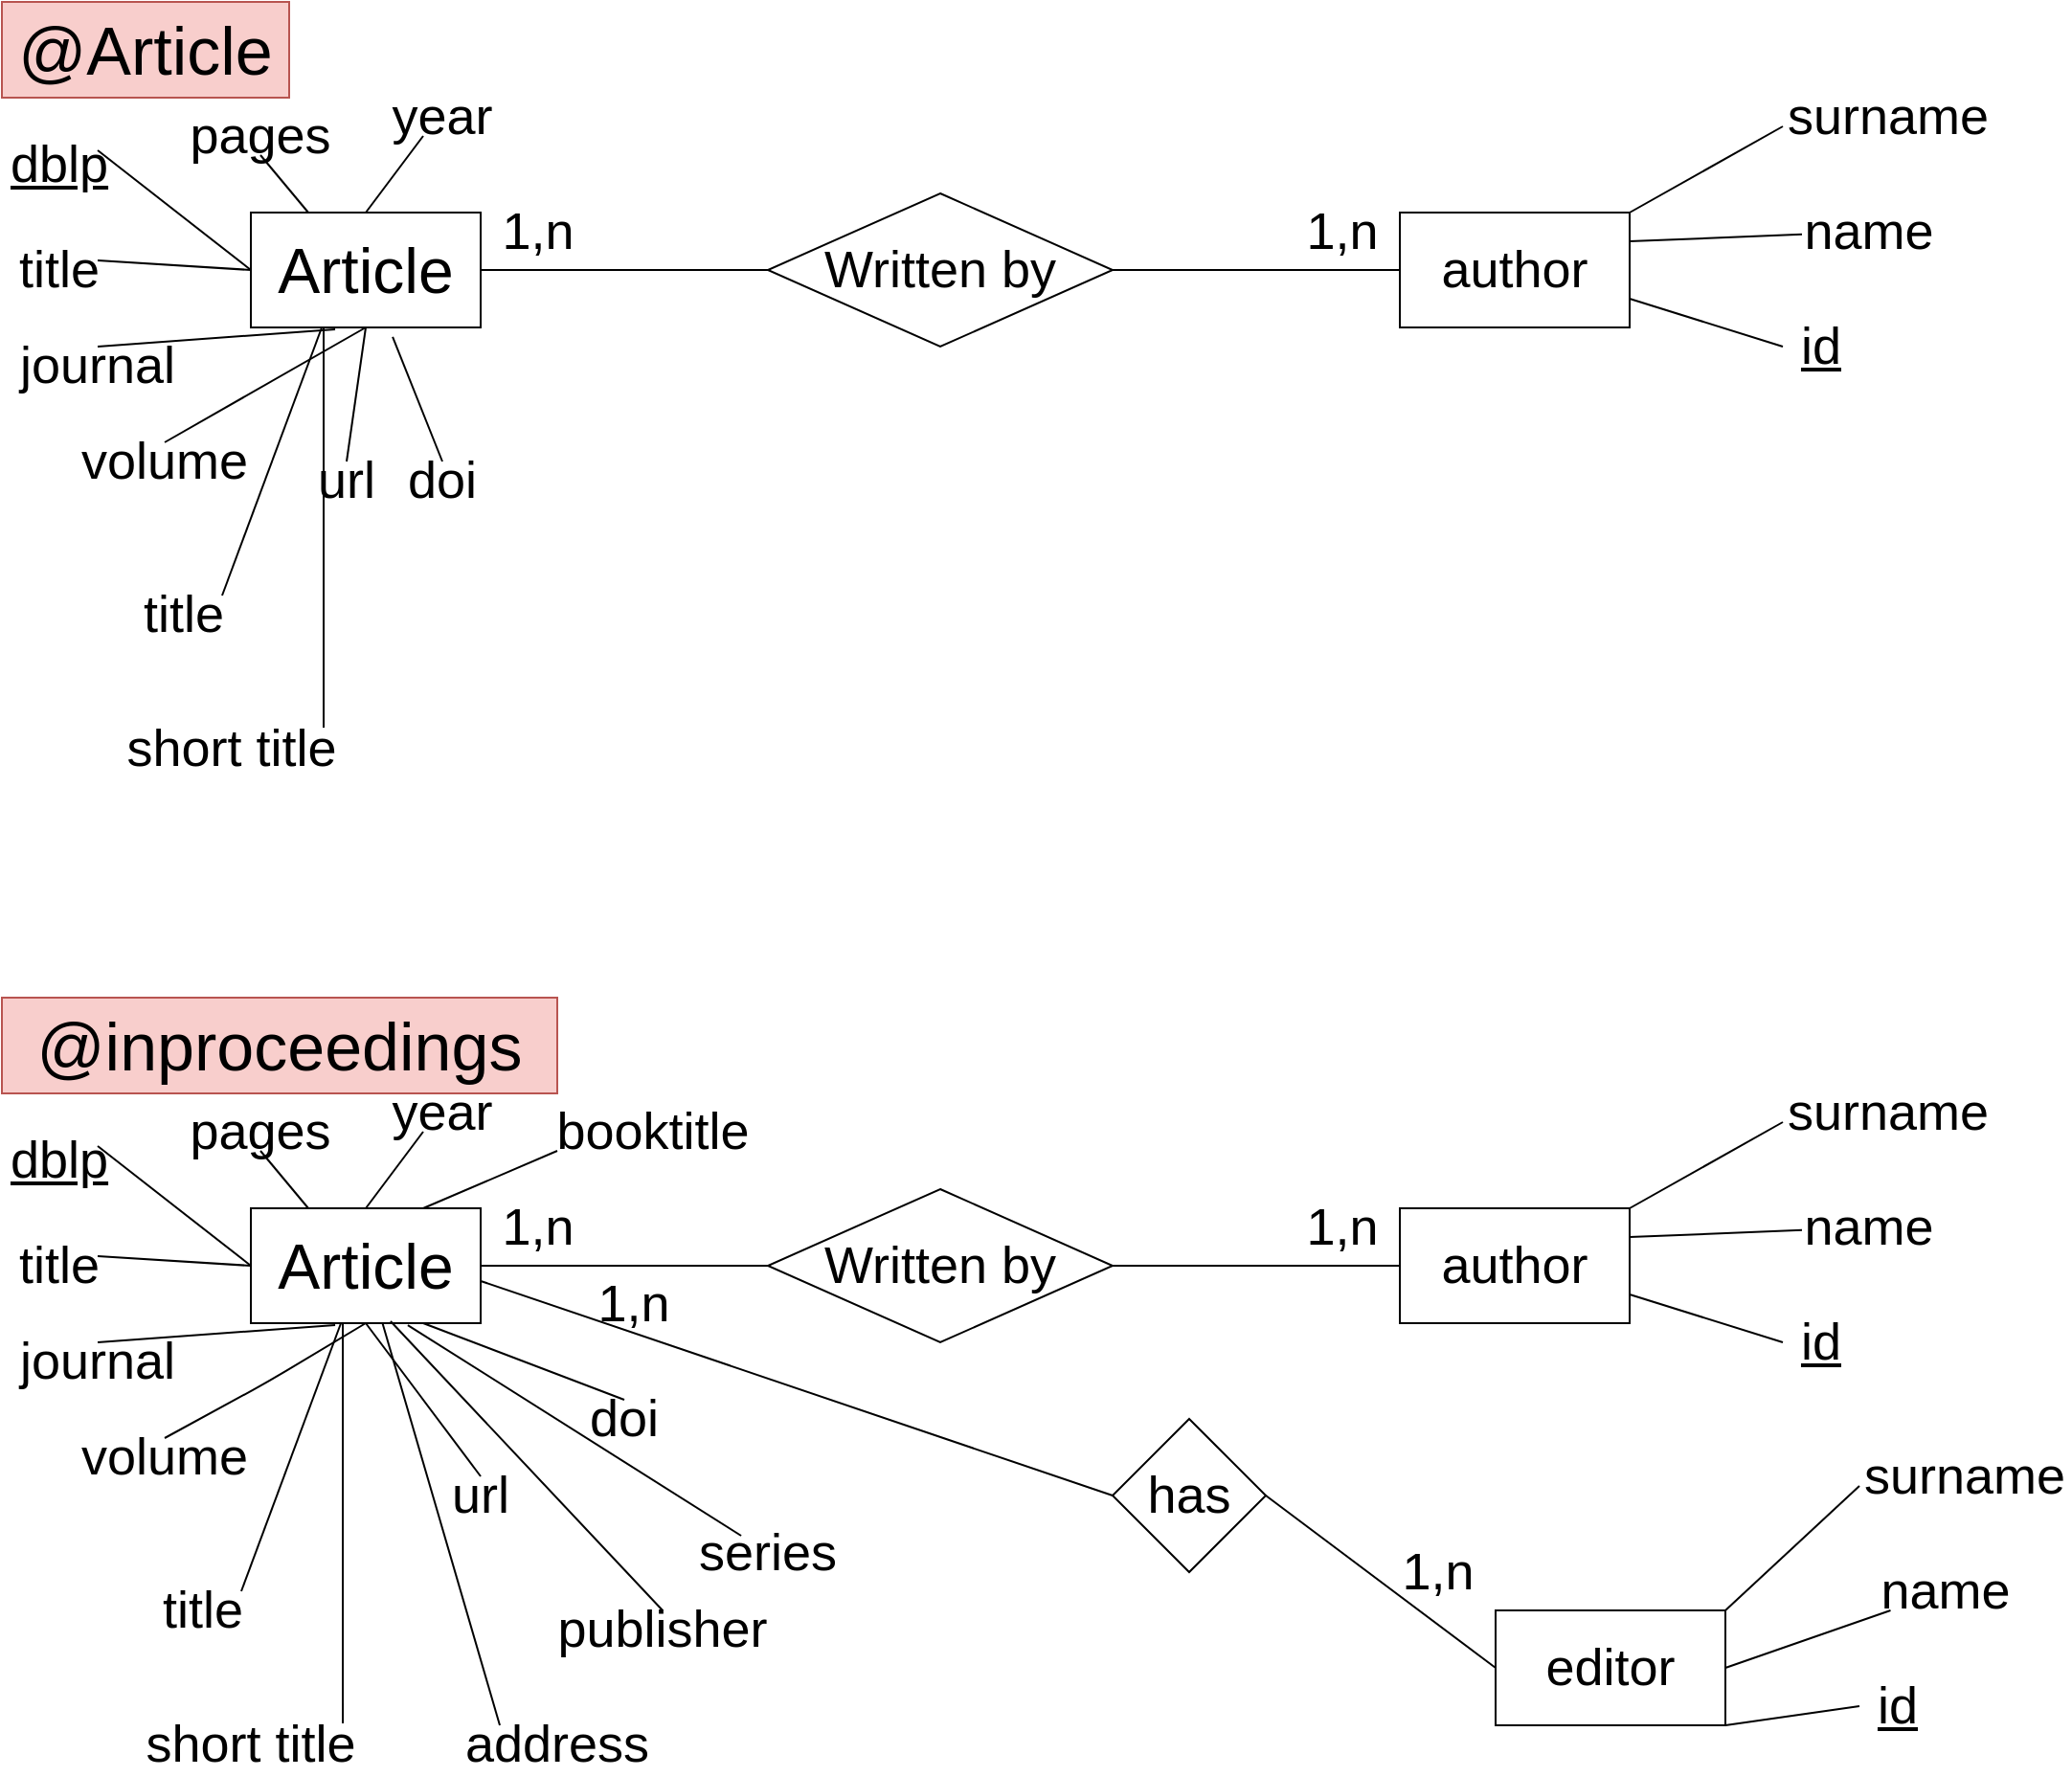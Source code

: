 <mxfile version="14.9.3" type="google"><diagram id="OLTkzkxOoSxHuGjKsTvG" name="Page-1"><mxGraphModel dx="1902" dy="997" grid="1" gridSize="10" guides="1" tooltips="1" connect="1" arrows="1" fold="1" page="1" pageScale="1" pageWidth="827" pageHeight="1169" math="0" shadow="0"><root><mxCell id="0"/><mxCell id="1" parent="0"/><mxCell id="qO_KSTOvsb8tjvpfXo2X-1" value="&lt;font style=&quot;font-size: 35px&quot;&gt;@Article&lt;/font&gt;" style="text;html=1;strokeColor=#b85450;fillColor=#f8cecc;align=center;verticalAlign=middle;whiteSpace=wrap;rounded=0;" parent="1" vertex="1"><mxGeometry y="20" width="150" height="50" as="geometry"/></mxCell><mxCell id="qO_KSTOvsb8tjvpfXo2X-2" value="Article" style="rounded=0;whiteSpace=wrap;html=1;fontSize=33;" parent="1" vertex="1"><mxGeometry x="130" y="130" width="120" height="60" as="geometry"/></mxCell><mxCell id="qO_KSTOvsb8tjvpfXo2X-3" value="&lt;u&gt;dblp&lt;/u&gt;" style="text;html=1;strokeColor=none;fillColor=none;align=center;verticalAlign=middle;whiteSpace=wrap;rounded=0;fontSize=27;" parent="1" vertex="1"><mxGeometry x="10" y="90" width="40" height="30" as="geometry"/></mxCell><mxCell id="qO_KSTOvsb8tjvpfXo2X-4" value="title" style="text;html=1;strokeColor=none;fillColor=none;align=center;verticalAlign=middle;whiteSpace=wrap;rounded=0;fontSize=27;" parent="1" vertex="1"><mxGeometry x="10" y="150" width="40" height="20" as="geometry"/></mxCell><mxCell id="qO_KSTOvsb8tjvpfXo2X-5" value="&lt;font&gt;journal&lt;/font&gt;" style="text;html=1;strokeColor=none;fillColor=none;align=center;verticalAlign=middle;whiteSpace=wrap;rounded=0;fontSize=27;" parent="1" vertex="1"><mxGeometry x="10" y="200" width="80" height="20" as="geometry"/></mxCell><mxCell id="qO_KSTOvsb8tjvpfXo2X-6" value="volume" style="text;html=1;strokeColor=none;fillColor=none;align=center;verticalAlign=middle;whiteSpace=wrap;rounded=0;fontSize=27;" parent="1" vertex="1"><mxGeometry x="30" y="250" width="110" height="20" as="geometry"/></mxCell><mxCell id="qO_KSTOvsb8tjvpfXo2X-8" value="author" style="rounded=0;whiteSpace=wrap;html=1;fontSize=27;" parent="1" vertex="1"><mxGeometry x="730" y="130" width="120" height="60" as="geometry"/></mxCell><mxCell id="qO_KSTOvsb8tjvpfXo2X-9" value="&lt;u&gt;id&lt;/u&gt;" style="text;html=1;strokeColor=none;fillColor=none;align=center;verticalAlign=middle;whiteSpace=wrap;rounded=0;fontSize=27;" parent="1" vertex="1"><mxGeometry x="930" y="190" width="40" height="20" as="geometry"/></mxCell><mxCell id="qO_KSTOvsb8tjvpfXo2X-10" value="name" style="text;html=1;strokeColor=none;fillColor=none;align=center;verticalAlign=middle;whiteSpace=wrap;rounded=0;fontSize=27;" parent="1" vertex="1"><mxGeometry x="940" y="130" width="70" height="20" as="geometry"/></mxCell><mxCell id="qO_KSTOvsb8tjvpfXo2X-11" value="surname" style="text;html=1;strokeColor=none;fillColor=none;align=center;verticalAlign=middle;whiteSpace=wrap;rounded=0;fontSize=27;" parent="1" vertex="1"><mxGeometry x="930" y="70" width="110" height="20" as="geometry"/></mxCell><mxCell id="qO_KSTOvsb8tjvpfXo2X-13" value="" style="endArrow=none;html=1;fontSize=27;exitX=1;exitY=0.25;exitDx=0;exitDy=0;entryX=0;entryY=0.5;entryDx=0;entryDy=0;" parent="1" source="qO_KSTOvsb8tjvpfXo2X-3" target="qO_KSTOvsb8tjvpfXo2X-2" edge="1"><mxGeometry width="50" height="50" relative="1" as="geometry"><mxPoint x="390" y="380" as="sourcePoint"/><mxPoint x="440" y="330" as="targetPoint"/></mxGeometry></mxCell><mxCell id="qO_KSTOvsb8tjvpfXo2X-14" value="" style="endArrow=none;html=1;fontSize=27;exitX=1;exitY=0.25;exitDx=0;exitDy=0;entryX=0;entryY=0.5;entryDx=0;entryDy=0;" parent="1" source="qO_KSTOvsb8tjvpfXo2X-4" target="qO_KSTOvsb8tjvpfXo2X-2" edge="1"><mxGeometry width="50" height="50" relative="1" as="geometry"><mxPoint x="390" y="380" as="sourcePoint"/><mxPoint x="440" y="330" as="targetPoint"/></mxGeometry></mxCell><mxCell id="qO_KSTOvsb8tjvpfXo2X-15" value="" style="endArrow=none;html=1;fontSize=27;exitX=0.5;exitY=0;exitDx=0;exitDy=0;entryX=0.367;entryY=1.017;entryDx=0;entryDy=0;entryPerimeter=0;" parent="1" source="qO_KSTOvsb8tjvpfXo2X-5" target="qO_KSTOvsb8tjvpfXo2X-2" edge="1"><mxGeometry width="50" height="50" relative="1" as="geometry"><mxPoint x="390" y="380" as="sourcePoint"/><mxPoint x="440" y="330" as="targetPoint"/></mxGeometry></mxCell><mxCell id="qO_KSTOvsb8tjvpfXo2X-16" value="" style="endArrow=none;html=1;fontSize=27;entryX=0.5;entryY=1;entryDx=0;entryDy=0;exitX=0.5;exitY=0;exitDx=0;exitDy=0;" parent="1" source="qO_KSTOvsb8tjvpfXo2X-6" target="qO_KSTOvsb8tjvpfXo2X-2" edge="1"><mxGeometry width="50" height="50" relative="1" as="geometry"><mxPoint x="380" y="270" as="sourcePoint"/><mxPoint x="440" y="330" as="targetPoint"/></mxGeometry></mxCell><mxCell id="qO_KSTOvsb8tjvpfXo2X-18" value="Written by" style="rhombus;whiteSpace=wrap;html=1;fontSize=27;" parent="1" vertex="1"><mxGeometry x="400" y="120" width="180" height="80" as="geometry"/></mxCell><mxCell id="qO_KSTOvsb8tjvpfXo2X-19" value="" style="endArrow=none;html=1;fontSize=27;exitX=1;exitY=0.5;exitDx=0;exitDy=0;entryX=0;entryY=0.5;entryDx=0;entryDy=0;" parent="1" source="qO_KSTOvsb8tjvpfXo2X-2" target="qO_KSTOvsb8tjvpfXo2X-18" edge="1"><mxGeometry width="50" height="50" relative="1" as="geometry"><mxPoint x="390" y="360" as="sourcePoint"/><mxPoint x="440" y="310" as="targetPoint"/></mxGeometry></mxCell><mxCell id="qO_KSTOvsb8tjvpfXo2X-20" value="" style="endArrow=none;html=1;fontSize=27;entryX=0;entryY=0.5;entryDx=0;entryDy=0;exitX=1;exitY=0.5;exitDx=0;exitDy=0;" parent="1" source="qO_KSTOvsb8tjvpfXo2X-18" target="qO_KSTOvsb8tjvpfXo2X-8" edge="1"><mxGeometry width="50" height="50" relative="1" as="geometry"><mxPoint x="390" y="360" as="sourcePoint"/><mxPoint x="440" y="310" as="targetPoint"/></mxGeometry></mxCell><mxCell id="qO_KSTOvsb8tjvpfXo2X-21" value="" style="endArrow=none;html=1;fontSize=27;entryX=0;entryY=0.5;entryDx=0;entryDy=0;exitX=1;exitY=0.75;exitDx=0;exitDy=0;" parent="1" source="qO_KSTOvsb8tjvpfXo2X-8" target="qO_KSTOvsb8tjvpfXo2X-9" edge="1"><mxGeometry width="50" height="50" relative="1" as="geometry"><mxPoint x="390" y="360" as="sourcePoint"/><mxPoint x="440" y="310" as="targetPoint"/></mxGeometry></mxCell><mxCell id="qO_KSTOvsb8tjvpfXo2X-22" value="" style="endArrow=none;html=1;fontSize=27;exitX=1;exitY=0.25;exitDx=0;exitDy=0;" parent="1" source="qO_KSTOvsb8tjvpfXo2X-8" target="qO_KSTOvsb8tjvpfXo2X-10" edge="1"><mxGeometry width="50" height="50" relative="1" as="geometry"><mxPoint x="390" y="360" as="sourcePoint"/><mxPoint x="440" y="310" as="targetPoint"/></mxGeometry></mxCell><mxCell id="qO_KSTOvsb8tjvpfXo2X-23" value="" style="endArrow=none;html=1;fontSize=27;entryX=0;entryY=0.75;entryDx=0;entryDy=0;exitX=1;exitY=0;exitDx=0;exitDy=0;" parent="1" source="qO_KSTOvsb8tjvpfXo2X-8" target="qO_KSTOvsb8tjvpfXo2X-11" edge="1"><mxGeometry width="50" height="50" relative="1" as="geometry"><mxPoint x="390" y="360" as="sourcePoint"/><mxPoint x="440" y="310" as="targetPoint"/></mxGeometry></mxCell><mxCell id="qO_KSTOvsb8tjvpfXo2X-24" value="1,n" style="text;html=1;strokeColor=none;fillColor=none;align=center;verticalAlign=middle;whiteSpace=wrap;rounded=0;fontSize=27;" parent="1" vertex="1"><mxGeometry x="260" y="130" width="40" height="20" as="geometry"/></mxCell><mxCell id="qO_KSTOvsb8tjvpfXo2X-25" value="1,n" style="text;html=1;strokeColor=none;fillColor=none;align=center;verticalAlign=middle;whiteSpace=wrap;rounded=0;fontSize=27;" parent="1" vertex="1"><mxGeometry x="680" y="130" width="40" height="20" as="geometry"/></mxCell><mxCell id="qO_KSTOvsb8tjvpfXo2X-26" value="pages" style="text;html=1;strokeColor=none;fillColor=none;align=center;verticalAlign=middle;whiteSpace=wrap;rounded=0;fontSize=27;" parent="1" vertex="1"><mxGeometry x="90" y="80" width="90" height="20" as="geometry"/></mxCell><mxCell id="qO_KSTOvsb8tjvpfXo2X-27" value="year" style="text;html=1;strokeColor=none;fillColor=none;align=center;verticalAlign=middle;whiteSpace=wrap;rounded=0;fontSize=27;" parent="1" vertex="1"><mxGeometry x="210" y="70" width="40" height="20" as="geometry"/></mxCell><mxCell id="qO_KSTOvsb8tjvpfXo2X-28" value="url" style="text;html=1;strokeColor=none;fillColor=none;align=center;verticalAlign=middle;whiteSpace=wrap;rounded=0;fontSize=27;" parent="1" vertex="1"><mxGeometry x="160" y="260" width="40" height="20" as="geometry"/></mxCell><mxCell id="qO_KSTOvsb8tjvpfXo2X-29" value="doi" style="text;html=1;strokeColor=none;fillColor=none;align=center;verticalAlign=middle;whiteSpace=wrap;rounded=0;fontSize=27;" parent="1" vertex="1"><mxGeometry x="210" y="260" width="40" height="20" as="geometry"/></mxCell><mxCell id="qO_KSTOvsb8tjvpfXo2X-34" value="" style="endArrow=none;html=1;fontSize=27;exitX=0.5;exitY=0;exitDx=0;exitDy=0;entryX=0.5;entryY=1;entryDx=0;entryDy=0;" parent="1" source="qO_KSTOvsb8tjvpfXo2X-28" target="qO_KSTOvsb8tjvpfXo2X-2" edge="1"><mxGeometry width="50" height="50" relative="1" as="geometry"><mxPoint x="390" y="360" as="sourcePoint"/><mxPoint x="440" y="310" as="targetPoint"/></mxGeometry></mxCell><mxCell id="qO_KSTOvsb8tjvpfXo2X-35" value="" style="endArrow=none;html=1;fontSize=27;exitX=0.5;exitY=0;exitDx=0;exitDy=0;entryX=0.617;entryY=1.083;entryDx=0;entryDy=0;entryPerimeter=0;" parent="1" source="qO_KSTOvsb8tjvpfXo2X-29" target="qO_KSTOvsb8tjvpfXo2X-2" edge="1"><mxGeometry width="50" height="50" relative="1" as="geometry"><mxPoint x="390" y="360" as="sourcePoint"/><mxPoint x="440" y="310" as="targetPoint"/></mxGeometry></mxCell><mxCell id="qO_KSTOvsb8tjvpfXo2X-39" value="" style="endArrow=none;html=1;fontSize=27;exitX=0.5;exitY=1;exitDx=0;exitDy=0;entryX=0.25;entryY=0;entryDx=0;entryDy=0;" parent="1" source="qO_KSTOvsb8tjvpfXo2X-26" target="qO_KSTOvsb8tjvpfXo2X-2" edge="1"><mxGeometry width="50" height="50" relative="1" as="geometry"><mxPoint x="390" y="360" as="sourcePoint"/><mxPoint x="440" y="310" as="targetPoint"/></mxGeometry></mxCell><mxCell id="qO_KSTOvsb8tjvpfXo2X-40" value="" style="endArrow=none;html=1;fontSize=27;exitX=0.5;exitY=0;exitDx=0;exitDy=0;entryX=0.25;entryY=1;entryDx=0;entryDy=0;" parent="1" source="qO_KSTOvsb8tjvpfXo2X-2" target="qO_KSTOvsb8tjvpfXo2X-27" edge="1"><mxGeometry width="50" height="50" relative="1" as="geometry"><mxPoint x="390" y="360" as="sourcePoint"/><mxPoint x="440" y="310" as="targetPoint"/></mxGeometry></mxCell><mxCell id="qO_KSTOvsb8tjvpfXo2X-64" value="&lt;font style=&quot;font-size: 35px&quot;&gt;@inproceedings&lt;/font&gt;" style="text;html=1;strokeColor=#b85450;fillColor=#f8cecc;align=center;verticalAlign=middle;whiteSpace=wrap;rounded=0;" parent="1" vertex="1"><mxGeometry y="540" width="290" height="50" as="geometry"/></mxCell><mxCell id="qO_KSTOvsb8tjvpfXo2X-65" value="Article" style="rounded=0;whiteSpace=wrap;html=1;fontSize=33;" parent="1" vertex="1"><mxGeometry x="130" y="650" width="120" height="60" as="geometry"/></mxCell><mxCell id="qO_KSTOvsb8tjvpfXo2X-66" value="&lt;u&gt;dblp&lt;/u&gt;" style="text;html=1;strokeColor=none;fillColor=none;align=center;verticalAlign=middle;whiteSpace=wrap;rounded=0;fontSize=27;" parent="1" vertex="1"><mxGeometry x="10" y="610" width="40" height="30" as="geometry"/></mxCell><mxCell id="qO_KSTOvsb8tjvpfXo2X-67" value="title" style="text;html=1;strokeColor=none;fillColor=none;align=center;verticalAlign=middle;whiteSpace=wrap;rounded=0;fontSize=27;" parent="1" vertex="1"><mxGeometry x="10" y="670" width="40" height="20" as="geometry"/></mxCell><mxCell id="qO_KSTOvsb8tjvpfXo2X-68" value="journal" style="text;html=1;strokeColor=none;fillColor=none;align=center;verticalAlign=middle;whiteSpace=wrap;rounded=0;fontSize=27;" parent="1" vertex="1"><mxGeometry x="10" y="720" width="80" height="20" as="geometry"/></mxCell><mxCell id="qO_KSTOvsb8tjvpfXo2X-69" value="volume" style="text;html=1;strokeColor=none;fillColor=none;align=center;verticalAlign=middle;whiteSpace=wrap;rounded=0;fontSize=27;" parent="1" vertex="1"><mxGeometry x="30" y="770" width="110" height="20" as="geometry"/></mxCell><mxCell id="qO_KSTOvsb8tjvpfXo2X-70" value="author" style="rounded=0;whiteSpace=wrap;html=1;fontSize=27;" parent="1" vertex="1"><mxGeometry x="730" y="650" width="120" height="60" as="geometry"/></mxCell><mxCell id="qO_KSTOvsb8tjvpfXo2X-71" value="&lt;u&gt;id&lt;/u&gt;" style="text;html=1;strokeColor=none;fillColor=none;align=center;verticalAlign=middle;whiteSpace=wrap;rounded=0;fontSize=27;" parent="1" vertex="1"><mxGeometry x="930" y="710" width="40" height="20" as="geometry"/></mxCell><mxCell id="qO_KSTOvsb8tjvpfXo2X-72" value="name" style="text;html=1;strokeColor=none;fillColor=none;align=center;verticalAlign=middle;whiteSpace=wrap;rounded=0;fontSize=27;" parent="1" vertex="1"><mxGeometry x="940" y="650" width="70" height="20" as="geometry"/></mxCell><mxCell id="qO_KSTOvsb8tjvpfXo2X-73" value="surname" style="text;html=1;strokeColor=none;fillColor=none;align=center;verticalAlign=middle;whiteSpace=wrap;rounded=0;fontSize=27;" parent="1" vertex="1"><mxGeometry x="930" y="590" width="110" height="20" as="geometry"/></mxCell><mxCell id="qO_KSTOvsb8tjvpfXo2X-74" value="" style="endArrow=none;html=1;fontSize=27;exitX=1;exitY=0.25;exitDx=0;exitDy=0;entryX=0;entryY=0.5;entryDx=0;entryDy=0;" parent="1" source="qO_KSTOvsb8tjvpfXo2X-66" target="qO_KSTOvsb8tjvpfXo2X-65" edge="1"><mxGeometry width="50" height="50" relative="1" as="geometry"><mxPoint x="390" y="900" as="sourcePoint"/><mxPoint x="440" y="850" as="targetPoint"/></mxGeometry></mxCell><mxCell id="qO_KSTOvsb8tjvpfXo2X-75" value="" style="endArrow=none;html=1;fontSize=27;exitX=1;exitY=0.25;exitDx=0;exitDy=0;entryX=0;entryY=0.5;entryDx=0;entryDy=0;" parent="1" source="qO_KSTOvsb8tjvpfXo2X-67" target="qO_KSTOvsb8tjvpfXo2X-65" edge="1"><mxGeometry width="50" height="50" relative="1" as="geometry"><mxPoint x="390" y="900" as="sourcePoint"/><mxPoint x="440" y="850" as="targetPoint"/></mxGeometry></mxCell><mxCell id="qO_KSTOvsb8tjvpfXo2X-76" value="" style="endArrow=none;html=1;fontSize=27;exitX=0.5;exitY=0;exitDx=0;exitDy=0;entryX=0.367;entryY=1.017;entryDx=0;entryDy=0;entryPerimeter=0;" parent="1" source="qO_KSTOvsb8tjvpfXo2X-68" target="qO_KSTOvsb8tjvpfXo2X-65" edge="1"><mxGeometry width="50" height="50" relative="1" as="geometry"><mxPoint x="390" y="900" as="sourcePoint"/><mxPoint x="440" y="850" as="targetPoint"/></mxGeometry></mxCell><mxCell id="qO_KSTOvsb8tjvpfXo2X-77" value="" style="endArrow=none;html=1;fontSize=27;entryX=0.5;entryY=1;entryDx=0;entryDy=0;exitX=0.5;exitY=0;exitDx=0;exitDy=0;" parent="1" source="qO_KSTOvsb8tjvpfXo2X-69" target="qO_KSTOvsb8tjvpfXo2X-65" edge="1"><mxGeometry width="50" height="50" relative="1" as="geometry"><mxPoint x="380" y="790" as="sourcePoint"/><mxPoint x="440" y="850" as="targetPoint"/><Array as="points"><mxPoint x="140" y="740"/></Array></mxGeometry></mxCell><mxCell id="qO_KSTOvsb8tjvpfXo2X-78" value="Written by" style="rhombus;whiteSpace=wrap;html=1;fontSize=27;" parent="1" vertex="1"><mxGeometry x="400" y="640" width="180" height="80" as="geometry"/></mxCell><mxCell id="qO_KSTOvsb8tjvpfXo2X-79" value="" style="endArrow=none;html=1;fontSize=27;exitX=1;exitY=0.5;exitDx=0;exitDy=0;entryX=0;entryY=0.5;entryDx=0;entryDy=0;" parent="1" source="qO_KSTOvsb8tjvpfXo2X-65" target="qO_KSTOvsb8tjvpfXo2X-78" edge="1"><mxGeometry width="50" height="50" relative="1" as="geometry"><mxPoint x="390" y="880" as="sourcePoint"/><mxPoint x="440" y="830" as="targetPoint"/></mxGeometry></mxCell><mxCell id="qO_KSTOvsb8tjvpfXo2X-80" value="" style="endArrow=none;html=1;fontSize=27;entryX=0;entryY=0.5;entryDx=0;entryDy=0;exitX=1;exitY=0.5;exitDx=0;exitDy=0;" parent="1" source="qO_KSTOvsb8tjvpfXo2X-78" target="qO_KSTOvsb8tjvpfXo2X-70" edge="1"><mxGeometry width="50" height="50" relative="1" as="geometry"><mxPoint x="390" y="880" as="sourcePoint"/><mxPoint x="440" y="830" as="targetPoint"/></mxGeometry></mxCell><mxCell id="qO_KSTOvsb8tjvpfXo2X-81" value="" style="endArrow=none;html=1;fontSize=27;entryX=0;entryY=0.5;entryDx=0;entryDy=0;exitX=1;exitY=0.75;exitDx=0;exitDy=0;" parent="1" source="qO_KSTOvsb8tjvpfXo2X-70" target="qO_KSTOvsb8tjvpfXo2X-71" edge="1"><mxGeometry width="50" height="50" relative="1" as="geometry"><mxPoint x="390" y="880" as="sourcePoint"/><mxPoint x="440" y="830" as="targetPoint"/></mxGeometry></mxCell><mxCell id="qO_KSTOvsb8tjvpfXo2X-82" value="" style="endArrow=none;html=1;fontSize=27;exitX=1;exitY=0.25;exitDx=0;exitDy=0;" parent="1" source="qO_KSTOvsb8tjvpfXo2X-70" target="qO_KSTOvsb8tjvpfXo2X-72" edge="1"><mxGeometry width="50" height="50" relative="1" as="geometry"><mxPoint x="390" y="880" as="sourcePoint"/><mxPoint x="440" y="830" as="targetPoint"/></mxGeometry></mxCell><mxCell id="qO_KSTOvsb8tjvpfXo2X-83" value="" style="endArrow=none;html=1;fontSize=27;entryX=0;entryY=0.75;entryDx=0;entryDy=0;exitX=1;exitY=0;exitDx=0;exitDy=0;" parent="1" source="qO_KSTOvsb8tjvpfXo2X-70" target="qO_KSTOvsb8tjvpfXo2X-73" edge="1"><mxGeometry width="50" height="50" relative="1" as="geometry"><mxPoint x="390" y="880" as="sourcePoint"/><mxPoint x="440" y="830" as="targetPoint"/></mxGeometry></mxCell><mxCell id="qO_KSTOvsb8tjvpfXo2X-84" value="1,n" style="text;html=1;strokeColor=none;fillColor=none;align=center;verticalAlign=middle;whiteSpace=wrap;rounded=0;fontSize=27;" parent="1" vertex="1"><mxGeometry x="260" y="650" width="40" height="20" as="geometry"/></mxCell><mxCell id="qO_KSTOvsb8tjvpfXo2X-85" value="1,n" style="text;html=1;strokeColor=none;fillColor=none;align=center;verticalAlign=middle;whiteSpace=wrap;rounded=0;fontSize=27;" parent="1" vertex="1"><mxGeometry x="680" y="650" width="40" height="20" as="geometry"/></mxCell><mxCell id="qO_KSTOvsb8tjvpfXo2X-86" value="pages" style="text;html=1;strokeColor=none;fillColor=none;align=center;verticalAlign=middle;whiteSpace=wrap;rounded=0;fontSize=27;" parent="1" vertex="1"><mxGeometry x="90" y="600" width="90" height="20" as="geometry"/></mxCell><mxCell id="qO_KSTOvsb8tjvpfXo2X-87" value="year" style="text;html=1;strokeColor=none;fillColor=none;align=center;verticalAlign=middle;whiteSpace=wrap;rounded=0;fontSize=27;" parent="1" vertex="1"><mxGeometry x="210" y="590" width="40" height="20" as="geometry"/></mxCell><mxCell id="qO_KSTOvsb8tjvpfXo2X-88" value="url" style="text;html=1;strokeColor=none;fillColor=none;align=center;verticalAlign=middle;whiteSpace=wrap;rounded=0;fontSize=27;" parent="1" vertex="1"><mxGeometry x="230" y="790" width="40" height="20" as="geometry"/></mxCell><mxCell id="qO_KSTOvsb8tjvpfXo2X-89" value="doi" style="text;html=1;strokeColor=none;fillColor=none;align=center;verticalAlign=middle;whiteSpace=wrap;rounded=0;fontSize=27;" parent="1" vertex="1"><mxGeometry x="305" y="750" width="40" height="20" as="geometry"/></mxCell><mxCell id="qO_KSTOvsb8tjvpfXo2X-91" value="" style="endArrow=none;html=1;fontSize=27;exitX=0.5;exitY=0;exitDx=0;exitDy=0;entryX=0.5;entryY=1;entryDx=0;entryDy=0;" parent="1" source="qO_KSTOvsb8tjvpfXo2X-88" target="qO_KSTOvsb8tjvpfXo2X-65" edge="1"><mxGeometry width="50" height="50" relative="1" as="geometry"><mxPoint x="390" y="880" as="sourcePoint"/><mxPoint x="440" y="830" as="targetPoint"/></mxGeometry></mxCell><mxCell id="qO_KSTOvsb8tjvpfXo2X-92" value="" style="endArrow=none;html=1;fontSize=27;exitX=0.5;exitY=0;exitDx=0;exitDy=0;entryX=0.75;entryY=1;entryDx=0;entryDy=0;" parent="1" source="qO_KSTOvsb8tjvpfXo2X-89" target="qO_KSTOvsb8tjvpfXo2X-65" edge="1"><mxGeometry width="50" height="50" relative="1" as="geometry"><mxPoint x="390" y="880" as="sourcePoint"/><mxPoint x="440" y="830" as="targetPoint"/></mxGeometry></mxCell><mxCell id="qO_KSTOvsb8tjvpfXo2X-93" value="" style="endArrow=none;html=1;fontSize=27;exitX=0.5;exitY=1;exitDx=0;exitDy=0;entryX=0.25;entryY=0;entryDx=0;entryDy=0;" parent="1" source="qO_KSTOvsb8tjvpfXo2X-86" target="qO_KSTOvsb8tjvpfXo2X-65" edge="1"><mxGeometry width="50" height="50" relative="1" as="geometry"><mxPoint x="390" y="880" as="sourcePoint"/><mxPoint x="440" y="830" as="targetPoint"/></mxGeometry></mxCell><mxCell id="qO_KSTOvsb8tjvpfXo2X-94" value="" style="endArrow=none;html=1;fontSize=27;exitX=0.5;exitY=0;exitDx=0;exitDy=0;entryX=0.25;entryY=1;entryDx=0;entryDy=0;" parent="1" source="qO_KSTOvsb8tjvpfXo2X-65" target="qO_KSTOvsb8tjvpfXo2X-87" edge="1"><mxGeometry width="50" height="50" relative="1" as="geometry"><mxPoint x="390" y="880" as="sourcePoint"/><mxPoint x="440" y="830" as="targetPoint"/></mxGeometry></mxCell><mxCell id="qO_KSTOvsb8tjvpfXo2X-115" value="editor" style="rounded=0;whiteSpace=wrap;html=1;fontSize=27;" parent="1" vertex="1"><mxGeometry x="780" y="860" width="120" height="60" as="geometry"/></mxCell><mxCell id="qO_KSTOvsb8tjvpfXo2X-116" value="&lt;u&gt;id&lt;/u&gt;" style="text;html=1;strokeColor=none;fillColor=none;align=center;verticalAlign=middle;whiteSpace=wrap;rounded=0;fontSize=27;" parent="1" vertex="1"><mxGeometry x="970" y="900" width="40" height="20" as="geometry"/></mxCell><mxCell id="qO_KSTOvsb8tjvpfXo2X-117" value="name" style="text;html=1;strokeColor=none;fillColor=none;align=center;verticalAlign=middle;whiteSpace=wrap;rounded=0;fontSize=27;" parent="1" vertex="1"><mxGeometry x="980" y="840" width="70" height="20" as="geometry"/></mxCell><mxCell id="qO_KSTOvsb8tjvpfXo2X-118" value="surname" style="text;html=1;strokeColor=none;fillColor=none;align=center;verticalAlign=middle;whiteSpace=wrap;rounded=0;fontSize=27;" parent="1" vertex="1"><mxGeometry x="970" y="780" width="110" height="20" as="geometry"/></mxCell><mxCell id="qO_KSTOvsb8tjvpfXo2X-119" value="" style="endArrow=none;html=1;fontSize=27;entryX=0;entryY=0.5;entryDx=0;entryDy=0;exitX=1;exitY=1;exitDx=0;exitDy=0;" parent="1" source="qO_KSTOvsb8tjvpfXo2X-115" target="qO_KSTOvsb8tjvpfXo2X-116" edge="1"><mxGeometry width="50" height="50" relative="1" as="geometry"><mxPoint x="890" y="885" as="sourcePoint"/><mxPoint x="480" y="1020" as="targetPoint"/></mxGeometry></mxCell><mxCell id="qO_KSTOvsb8tjvpfXo2X-120" value="" style="endArrow=none;html=1;fontSize=27;exitX=1;exitY=0.5;exitDx=0;exitDy=0;" parent="1" source="qO_KSTOvsb8tjvpfXo2X-115" target="qO_KSTOvsb8tjvpfXo2X-117" edge="1"><mxGeometry width="50" height="50" relative="1" as="geometry"><mxPoint x="890" y="855" as="sourcePoint"/><mxPoint x="480" y="1020" as="targetPoint"/></mxGeometry></mxCell><mxCell id="qO_KSTOvsb8tjvpfXo2X-121" value="" style="endArrow=none;html=1;fontSize=27;entryX=0;entryY=0.75;entryDx=0;entryDy=0;exitX=1;exitY=0;exitDx=0;exitDy=0;" parent="1" source="qO_KSTOvsb8tjvpfXo2X-115" target="qO_KSTOvsb8tjvpfXo2X-118" edge="1"><mxGeometry width="50" height="50" relative="1" as="geometry"><mxPoint x="890" y="840" as="sourcePoint"/><mxPoint x="480" y="1020" as="targetPoint"/></mxGeometry></mxCell><mxCell id="qO_KSTOvsb8tjvpfXo2X-137" value="series" style="text;html=1;strokeColor=none;fillColor=none;align=center;verticalAlign=middle;whiteSpace=wrap;rounded=0;fontSize=27;" parent="1" vertex="1"><mxGeometry x="345" y="820" width="110" height="20" as="geometry"/></mxCell><mxCell id="qO_KSTOvsb8tjvpfXo2X-139" value="" style="endArrow=none;html=1;fontSize=27;exitX=0.373;exitY=0.05;exitDx=0;exitDy=0;exitPerimeter=0;entryX=0.683;entryY=1.017;entryDx=0;entryDy=0;entryPerimeter=0;" parent="1" source="qO_KSTOvsb8tjvpfXo2X-137" target="qO_KSTOvsb8tjvpfXo2X-65" edge="1"><mxGeometry width="50" height="50" relative="1" as="geometry"><mxPoint x="520" y="890" as="sourcePoint"/><mxPoint x="570" y="840" as="targetPoint"/></mxGeometry></mxCell><mxCell id="qO_KSTOvsb8tjvpfXo2X-140" value="publisher" style="text;html=1;strokeColor=none;fillColor=none;align=center;verticalAlign=middle;whiteSpace=wrap;rounded=0;fontSize=27;" parent="1" vertex="1"><mxGeometry x="290" y="860" width="110" height="20" as="geometry"/></mxCell><mxCell id="qO_KSTOvsb8tjvpfXo2X-141" value="" style="endArrow=none;html=1;fontSize=27;exitX=0.5;exitY=0;exitDx=0;exitDy=0;entryX=0.608;entryY=0.983;entryDx=0;entryDy=0;entryPerimeter=0;" parent="1" source="qO_KSTOvsb8tjvpfXo2X-140" target="qO_KSTOvsb8tjvpfXo2X-65" edge="1"><mxGeometry width="50" height="50" relative="1" as="geometry"><mxPoint x="520" y="890" as="sourcePoint"/><mxPoint x="570" y="840" as="targetPoint"/></mxGeometry></mxCell><mxCell id="qO_KSTOvsb8tjvpfXo2X-142" value="has" style="rhombus;whiteSpace=wrap;html=1;fontSize=27;" parent="1" vertex="1"><mxGeometry x="580" y="760" width="80" height="80" as="geometry"/></mxCell><mxCell id="qO_KSTOvsb8tjvpfXo2X-143" value="" style="endArrow=none;html=1;fontSize=27;exitX=0;exitY=0.5;exitDx=0;exitDy=0;entryX=1;entryY=0.5;entryDx=0;entryDy=0;" parent="1" source="qO_KSTOvsb8tjvpfXo2X-115" target="qO_KSTOvsb8tjvpfXo2X-142" edge="1"><mxGeometry width="50" height="50" relative="1" as="geometry"><mxPoint x="520" y="940" as="sourcePoint"/><mxPoint x="570" y="890" as="targetPoint"/></mxGeometry></mxCell><mxCell id="qO_KSTOvsb8tjvpfXo2X-144" value="" style="endArrow=none;html=1;fontSize=27;entryX=0;entryY=0.5;entryDx=0;entryDy=0;exitX=1;exitY=0.633;exitDx=0;exitDy=0;exitPerimeter=0;" parent="1" source="qO_KSTOvsb8tjvpfXo2X-65" target="qO_KSTOvsb8tjvpfXo2X-142" edge="1"><mxGeometry width="50" height="50" relative="1" as="geometry"><mxPoint x="520" y="940" as="sourcePoint"/><mxPoint x="570" y="890" as="targetPoint"/></mxGeometry></mxCell><mxCell id="qO_KSTOvsb8tjvpfXo2X-145" value="1,n" style="text;html=1;strokeColor=none;fillColor=none;align=center;verticalAlign=middle;whiteSpace=wrap;rounded=0;fontSize=27;" parent="1" vertex="1"><mxGeometry x="730" y="830" width="40" height="20" as="geometry"/></mxCell><mxCell id="qO_KSTOvsb8tjvpfXo2X-146" value="1,n" style="text;html=1;strokeColor=none;fillColor=none;align=center;verticalAlign=middle;whiteSpace=wrap;rounded=0;fontSize=27;" parent="1" vertex="1"><mxGeometry x="310" y="690" width="40" height="20" as="geometry"/></mxCell><mxCell id="qO_KSTOvsb8tjvpfXo2X-147" value="&lt;font&gt;title&lt;/font&gt;" style="text;html=1;strokeColor=none;fillColor=none;align=center;verticalAlign=middle;whiteSpace=wrap;rounded=0;fontSize=27;" parent="1" vertex="1"><mxGeometry x="85" y="850" width="40" height="20" as="geometry"/></mxCell><mxCell id="qO_KSTOvsb8tjvpfXo2X-148" value="&lt;font&gt;short title&lt;/font&gt;" style="text;html=1;strokeColor=none;fillColor=none;align=center;verticalAlign=middle;whiteSpace=wrap;rounded=0;fontSize=27;" parent="1" vertex="1"><mxGeometry x="60" y="920" width="140" height="20" as="geometry"/></mxCell><mxCell id="qO_KSTOvsb8tjvpfXo2X-149" value="&lt;font&gt;address&lt;/font&gt;" style="text;html=1;strokeColor=none;fillColor=none;align=center;verticalAlign=middle;whiteSpace=wrap;rounded=0;fontSize=27;" parent="1" vertex="1"><mxGeometry x="230" y="920" width="120" height="20" as="geometry"/></mxCell><mxCell id="qO_KSTOvsb8tjvpfXo2X-151" value="" style="endArrow=none;html=1;fontSize=27;exitX=1;exitY=0;exitDx=0;exitDy=0;entryX=0.392;entryY=1;entryDx=0;entryDy=0;entryPerimeter=0;" parent="1" source="qO_KSTOvsb8tjvpfXo2X-147" target="qO_KSTOvsb8tjvpfXo2X-65" edge="1"><mxGeometry width="50" height="50" relative="1" as="geometry"><mxPoint x="520" y="850" as="sourcePoint"/><mxPoint x="570" y="800" as="targetPoint"/></mxGeometry></mxCell><mxCell id="qO_KSTOvsb8tjvpfXo2X-152" value="" style="endArrow=none;html=1;fontSize=27;exitX=0.843;exitY=-0.05;exitDx=0;exitDy=0;exitPerimeter=0;" parent="1" source="qO_KSTOvsb8tjvpfXo2X-148" edge="1"><mxGeometry width="50" height="50" relative="1" as="geometry"><mxPoint x="520" y="850" as="sourcePoint"/><mxPoint x="178" y="710" as="targetPoint"/></mxGeometry></mxCell><mxCell id="qO_KSTOvsb8tjvpfXo2X-153" value="" style="endArrow=none;html=1;fontSize=27;exitX=0.25;exitY=0;exitDx=0;exitDy=0;" parent="1" source="qO_KSTOvsb8tjvpfXo2X-149" target="qO_KSTOvsb8tjvpfXo2X-65" edge="1"><mxGeometry width="50" height="50" relative="1" as="geometry"><mxPoint x="520" y="850" as="sourcePoint"/><mxPoint x="180" y="710" as="targetPoint"/></mxGeometry></mxCell><mxCell id="qO_KSTOvsb8tjvpfXo2X-155" value="&lt;font&gt;booktitle&lt;/font&gt;" style="text;html=1;strokeColor=none;fillColor=none;align=center;verticalAlign=middle;whiteSpace=wrap;rounded=0;fontSize=27;" parent="1" vertex="1"><mxGeometry x="290" y="600" width="100" height="20" as="geometry"/></mxCell><mxCell id="qO_KSTOvsb8tjvpfXo2X-156" value="" style="endArrow=none;html=1;fontSize=27;exitX=0.75;exitY=0;exitDx=0;exitDy=0;entryX=0;entryY=1;entryDx=0;entryDy=0;" parent="1" source="qO_KSTOvsb8tjvpfXo2X-65" target="qO_KSTOvsb8tjvpfXo2X-155" edge="1"><mxGeometry width="50" height="50" relative="1" as="geometry"><mxPoint x="520" y="850" as="sourcePoint"/><mxPoint x="570" y="800" as="targetPoint"/></mxGeometry></mxCell><mxCell id="qO_KSTOvsb8tjvpfXo2X-173" value="&lt;font&gt;title&lt;/font&gt;" style="text;html=1;strokeColor=none;fillColor=none;align=center;verticalAlign=middle;whiteSpace=wrap;rounded=0;fontSize=27;" parent="1" vertex="1"><mxGeometry x="75" y="330" width="40" height="20" as="geometry"/></mxCell><mxCell id="qO_KSTOvsb8tjvpfXo2X-174" value="&lt;font&gt;short title&lt;/font&gt;" style="text;html=1;strokeColor=none;fillColor=none;align=center;verticalAlign=middle;whiteSpace=wrap;rounded=0;fontSize=27;" parent="1" vertex="1"><mxGeometry x="50" y="400" width="140" height="20" as="geometry"/></mxCell><mxCell id="qO_KSTOvsb8tjvpfXo2X-175" value="" style="endArrow=none;html=1;fontSize=27;exitX=1;exitY=0;exitDx=0;exitDy=0;entryX=0.392;entryY=1;entryDx=0;entryDy=0;entryPerimeter=0;" parent="1" source="qO_KSTOvsb8tjvpfXo2X-173" edge="1"><mxGeometry width="50" height="50" relative="1" as="geometry"><mxPoint x="510" y="330" as="sourcePoint"/><mxPoint x="167.04" y="190" as="targetPoint"/></mxGeometry></mxCell><mxCell id="qO_KSTOvsb8tjvpfXo2X-176" value="" style="endArrow=none;html=1;fontSize=27;exitX=0.843;exitY=-0.05;exitDx=0;exitDy=0;exitPerimeter=0;" parent="1" source="qO_KSTOvsb8tjvpfXo2X-174" edge="1"><mxGeometry width="50" height="50" relative="1" as="geometry"><mxPoint x="510" y="330" as="sourcePoint"/><mxPoint x="168" y="190" as="targetPoint"/></mxGeometry></mxCell></root></mxGraphModel></diagram></mxfile>